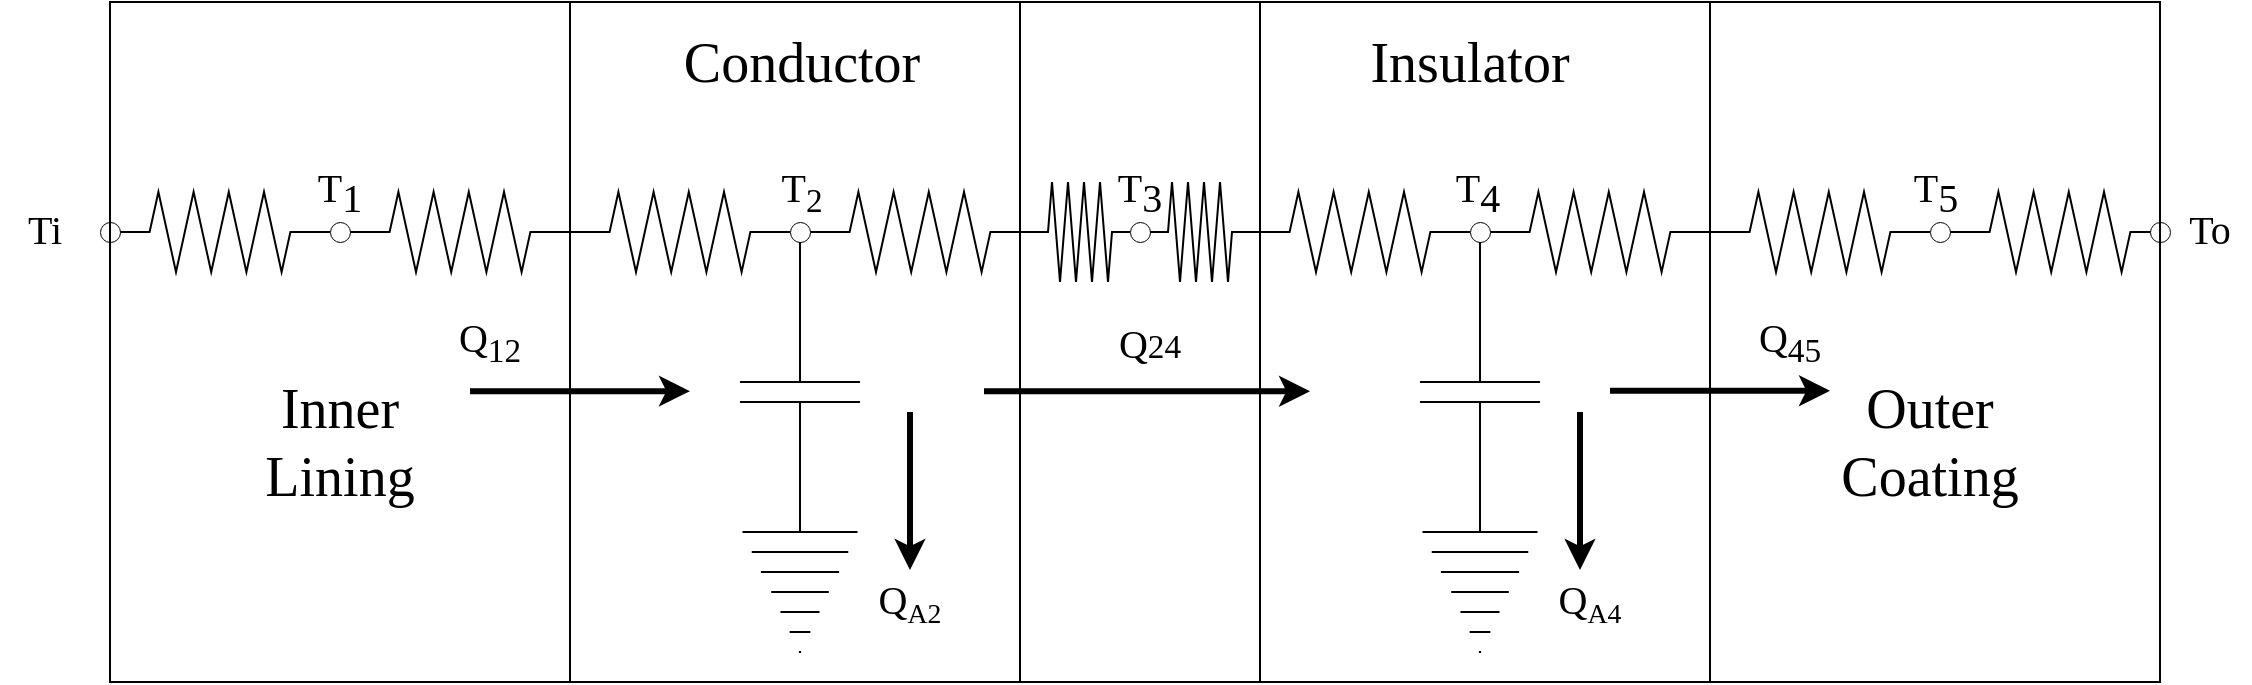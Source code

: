 <mxfile><diagram id="nthD-A39qNaL9XZ_FF9A" name="Page-1"><mxGraphModel dx="1125" dy="779" grid="1" gridSize="10" guides="1" tooltips="1" connect="1" arrows="1" fold="1" page="1" pageScale="1" pageWidth="2000" pageHeight="800" math="0" shadow="0"><root><mxCell id="0"/><mxCell id="1" parent="0"/><mxCell id="3" value="" style="pointerEvents=1;verticalLabelPosition=bottom;shadow=0;dashed=0;align=center;html=1;verticalAlign=top;shape=mxgraph.electrical.resistors.resistor_2;" parent="1" vertex="1"><mxGeometry x="240" y="260" width="110" height="40" as="geometry"/></mxCell><mxCell id="5" value="" style="shape=ellipse;html=1;sketch=0;strokeWidth=0.5;" parent="1" vertex="1"><mxGeometry x="230" y="275" width="10" height="10" as="geometry"/></mxCell><mxCell id="6" value="" style="pointerEvents=1;verticalLabelPosition=bottom;shadow=0;dashed=0;align=center;html=1;verticalAlign=top;shape=mxgraph.electrical.resistors.resistor_2;" parent="1" vertex="1"><mxGeometry x="120" y="260" width="110" height="40" as="geometry"/></mxCell><mxCell id="7" value="" style="pointerEvents=1;verticalLabelPosition=bottom;shadow=0;dashed=0;align=center;html=1;verticalAlign=top;shape=mxgraph.electrical.resistors.resistor_2;" parent="1" vertex="1"><mxGeometry x="350" y="260" width="110" height="40" as="geometry"/></mxCell><mxCell id="8" value="" style="pointerEvents=1;verticalLabelPosition=bottom;shadow=0;dashed=0;align=center;html=1;verticalAlign=top;shape=mxgraph.electrical.resistors.resistor_2;" parent="1" vertex="1"><mxGeometry x="470" y="260" width="110" height="40" as="geometry"/></mxCell><mxCell id="9" value="" style="shape=ellipse;html=1;sketch=0;strokeWidth=0.5;" parent="1" vertex="1"><mxGeometry x="460" y="275" width="10" height="10" as="geometry"/></mxCell><mxCell id="10" value="" style="pointerEvents=1;verticalLabelPosition=bottom;shadow=0;dashed=0;align=center;html=1;verticalAlign=top;shape=mxgraph.electrical.resistors.resistor_2;" parent="1" vertex="1"><mxGeometry x="580" y="255" width="50" height="50" as="geometry"/></mxCell><mxCell id="12" value="" style="shape=ellipse;html=1;sketch=0;strokeWidth=0.5;" parent="1" vertex="1"><mxGeometry x="630" y="275" width="10" height="10" as="geometry"/></mxCell><mxCell id="14" value="" style="pointerEvents=1;verticalLabelPosition=bottom;shadow=0;dashed=0;align=center;html=1;verticalAlign=top;shape=mxgraph.electrical.resistors.resistor_2;" parent="1" vertex="1"><mxGeometry x="690" y="260" width="110" height="40" as="geometry"/></mxCell><mxCell id="15" value="" style="pointerEvents=1;verticalLabelPosition=bottom;shadow=0;dashed=0;align=center;html=1;verticalAlign=top;shape=mxgraph.electrical.resistors.resistor_2;" parent="1" vertex="1"><mxGeometry x="810" y="260" width="110" height="40" as="geometry"/></mxCell><mxCell id="16" value="" style="shape=ellipse;html=1;sketch=0;strokeWidth=0.5;" parent="1" vertex="1"><mxGeometry x="800" y="275" width="10" height="10" as="geometry"/></mxCell><mxCell id="17" value="" style="pointerEvents=1;verticalLabelPosition=bottom;shadow=0;dashed=0;align=center;html=1;verticalAlign=top;shape=mxgraph.electrical.resistors.resistor_2;" parent="1" vertex="1"><mxGeometry x="1040" y="260" width="110" height="40" as="geometry"/></mxCell><mxCell id="18" value="" style="shape=ellipse;html=1;sketch=0;strokeWidth=0.5;" parent="1" vertex="1"><mxGeometry x="1030" y="275" width="10" height="10" as="geometry"/></mxCell><mxCell id="19" value="" style="pointerEvents=1;verticalLabelPosition=bottom;shadow=0;dashed=0;align=center;html=1;verticalAlign=top;shape=mxgraph.electrical.resistors.resistor_2;" parent="1" vertex="1"><mxGeometry x="920" y="260" width="110" height="40" as="geometry"/></mxCell><mxCell id="20" value="" style="shape=ellipse;fillColor=default;html=1;sketch=0;strokeWidth=0.5;" parent="1" vertex="1"><mxGeometry x="115" y="275" width="10" height="10" as="geometry"/></mxCell><mxCell id="21" value="" style="shape=ellipse;html=1;sketch=0;strokeWidth=0.5;" parent="1" vertex="1"><mxGeometry x="1140" y="275" width="10" height="10" as="geometry"/></mxCell><mxCell id="26" style="edgeStyle=none;html=1;entryX=0.5;entryY=1;entryDx=0;entryDy=0;endArrow=none;endFill=0;" parent="1" source="24" target="9" edge="1"><mxGeometry relative="1" as="geometry"/></mxCell><mxCell id="24" value="" style="pointerEvents=1;verticalLabelPosition=bottom;shadow=0;dashed=0;align=center;html=1;verticalAlign=top;shape=mxgraph.electrical.capacitors.capacitor_1;strokeWidth=1;rotation=-90;" parent="1" vertex="1"><mxGeometry x="415" y="330" width="100" height="60" as="geometry"/></mxCell><mxCell id="28" value="" style="edgeStyle=none;html=1;endArrow=none;endFill=0;" parent="1" source="27" target="16" edge="1"><mxGeometry relative="1" as="geometry"/></mxCell><mxCell id="27" value="" style="pointerEvents=1;verticalLabelPosition=bottom;shadow=0;dashed=0;align=center;html=1;verticalAlign=top;shape=mxgraph.electrical.capacitors.capacitor_1;strokeWidth=1;rotation=-90;" parent="1" vertex="1"><mxGeometry x="755" y="330" width="100" height="60" as="geometry"/></mxCell><mxCell id="55" value="" style="pointerEvents=1;verticalLabelPosition=bottom;shadow=0;dashed=0;align=center;html=1;verticalAlign=top;shape=mxgraph.electrical.signal_sources.protective_earth;strokeWidth=1;" parent="1" vertex="1"><mxGeometry x="436.25" y="410" width="57.5" height="80" as="geometry"/></mxCell><mxCell id="56" value="" style="pointerEvents=1;verticalLabelPosition=bottom;shadow=0;dashed=0;align=center;html=1;verticalAlign=top;shape=mxgraph.electrical.signal_sources.protective_earth;strokeWidth=1;" parent="1" vertex="1"><mxGeometry x="776.25" y="410" width="57.5" height="80" as="geometry"/></mxCell><mxCell id="57" value="" style="pointerEvents=1;verticalLabelPosition=bottom;shadow=0;dashed=0;align=center;html=1;verticalAlign=top;shape=mxgraph.electrical.resistors.resistor_2;" parent="1" vertex="1"><mxGeometry x="640" y="255" width="50" height="50" as="geometry"/></mxCell><mxCell id="59" value="" style="rounded=0;whiteSpace=wrap;html=1;strokeWidth=1;fillColor=none;movable=1;" parent="1" vertex="1"><mxGeometry x="120" y="165" width="230" height="340" as="geometry"/></mxCell><mxCell id="61" value="" style="rounded=0;whiteSpace=wrap;html=1;strokeWidth=1;fillColor=none;" parent="1" vertex="1"><mxGeometry x="350" y="165" width="225" height="340" as="geometry"/></mxCell><mxCell id="62" value="" style="rounded=0;whiteSpace=wrap;html=1;strokeWidth=1;fillColor=none;" parent="1" vertex="1"><mxGeometry x="575" y="165" width="120" height="340" as="geometry"/></mxCell><mxCell id="63" value="" style="rounded=0;whiteSpace=wrap;html=1;strokeWidth=1;fillColor=none;movable=1;resizable=1;rotatable=1;deletable=1;editable=1;connectable=1;" parent="1" vertex="1"><mxGeometry x="695" y="165" width="225" height="340" as="geometry"/></mxCell><mxCell id="64" value="" style="rounded=0;whiteSpace=wrap;html=1;strokeWidth=1;fillColor=none;shadow=0;glass=1;" parent="1" vertex="1"><mxGeometry x="920" y="165" width="225" height="340" as="geometry"/></mxCell><mxCell id="65" value="Ti" style="text;html=1;strokeColor=none;fillColor=none;align=center;verticalAlign=middle;whiteSpace=wrap;rounded=0;shadow=0;glass=1;strokeWidth=1;fontSize=20;fontFamily=Times New Roman;" parent="1" vertex="1"><mxGeometry x="65" y="265" width="45" height="25" as="geometry"/></mxCell><mxCell id="66" value="T&lt;sub style=&quot;font-size: 20px;&quot;&gt;1&lt;/sub&gt;" style="text;html=1;strokeColor=none;fillColor=none;align=center;verticalAlign=middle;whiteSpace=wrap;rounded=0;shadow=0;glass=1;strokeWidth=1;fontSize=20;fontFamily=Times New Roman;" parent="1" vertex="1"><mxGeometry x="205" y="245" width="60" height="30" as="geometry"/></mxCell><mxCell id="67" value="T&lt;sub&gt;2&lt;/sub&gt;&lt;span style=&quot;font-size: 20px;&quot;&gt;&lt;br style=&quot;font-size: 20px;&quot;&gt;&lt;/span&gt;" style="text;html=1;strokeColor=none;fillColor=none;align=center;verticalAlign=middle;whiteSpace=wrap;rounded=0;shadow=0;glass=1;strokeWidth=1;fontSize=20;fontFamily=Times New Roman;" parent="1" vertex="1"><mxGeometry x="436.25" y="245" width="60" height="30" as="geometry"/></mxCell><mxCell id="68" value="T&lt;sub style=&quot;font-size: 20px;&quot;&gt;3&lt;/sub&gt;&lt;span style=&quot;font-size: 20px;&quot;&gt;&lt;br style=&quot;font-size: 20px;&quot;&gt;&lt;/span&gt;" style="text;html=1;strokeColor=none;fillColor=none;align=center;verticalAlign=middle;whiteSpace=wrap;rounded=0;shadow=0;glass=1;strokeWidth=1;fontSize=20;fontFamily=Times New Roman;" parent="1" vertex="1"><mxGeometry x="605" y="245" width="60" height="30" as="geometry"/></mxCell><mxCell id="69" value="T&lt;sub style=&quot;font-size: 20px;&quot;&gt;4&lt;/sub&gt;&lt;span style=&quot;font-size: 20px;&quot;&gt;&lt;br style=&quot;font-size: 20px;&quot;&gt;&lt;/span&gt;" style="text;html=1;strokeColor=none;fillColor=none;align=center;verticalAlign=middle;whiteSpace=wrap;rounded=0;shadow=0;glass=1;strokeWidth=1;fontSize=20;fontFamily=Times New Roman;" parent="1" vertex="1"><mxGeometry x="773.75" y="245" width="60" height="30" as="geometry"/></mxCell><mxCell id="70" value="T&lt;sub style=&quot;font-size: 20px;&quot;&gt;5&lt;/sub&gt;&lt;span style=&quot;font-size: 20px;&quot;&gt;&lt;br style=&quot;font-size: 20px;&quot;&gt;&lt;/span&gt;" style="text;html=1;strokeColor=none;fillColor=none;align=center;verticalAlign=middle;whiteSpace=wrap;rounded=0;shadow=0;glass=1;strokeWidth=1;fontSize=20;fontFamily=Times New Roman;" parent="1" vertex="1"><mxGeometry x="1002.5" y="245" width="60" height="30" as="geometry"/></mxCell><mxCell id="71" value="T&lt;span style=&quot;font-size: 20px;&quot;&gt;o&lt;br style=&quot;font-size: 20px;&quot;&gt;&lt;/span&gt;" style="text;html=1;strokeColor=none;fillColor=none;align=center;verticalAlign=middle;whiteSpace=wrap;rounded=0;shadow=0;glass=1;strokeWidth=1;fontSize=20;fontFamily=Times New Roman;" parent="1" vertex="1"><mxGeometry x="1150" y="262.5" width="40" height="30" as="geometry"/></mxCell><mxCell id="73" value="Inner&lt;br&gt;Lining" style="text;html=1;strokeColor=none;fillColor=none;align=center;verticalAlign=middle;whiteSpace=wrap;rounded=0;shadow=0;glass=1;strokeWidth=1;fontFamily=Times New Roman;fontSize=28;" parent="1" vertex="1"><mxGeometry x="205" y="370" width="60" height="30" as="geometry"/></mxCell><mxCell id="74" value="Conductor" style="text;html=1;strokeColor=none;fillColor=none;align=center;verticalAlign=middle;whiteSpace=wrap;rounded=0;shadow=0;glass=1;strokeWidth=1;fontFamily=Times New Roman;fontSize=28;" parent="1" vertex="1"><mxGeometry x="436.25" y="180" width="60" height="30" as="geometry"/></mxCell><mxCell id="75" value="Insulator" style="text;html=1;strokeColor=none;fillColor=none;align=center;verticalAlign=middle;whiteSpace=wrap;rounded=0;shadow=0;glass=1;strokeWidth=1;fontFamily=Times New Roman;fontSize=28;" parent="1" vertex="1"><mxGeometry x="770" y="180" width="60" height="30" as="geometry"/></mxCell><mxCell id="76" value="Outer&lt;br&gt;Coating" style="text;html=1;strokeColor=none;fillColor=none;align=center;verticalAlign=middle;whiteSpace=wrap;rounded=0;shadow=0;glass=1;strokeWidth=1;fontFamily=Times New Roman;fontSize=28;" parent="1" vertex="1"><mxGeometry x="1000" y="370" width="60" height="30" as="geometry"/></mxCell><mxCell id="78" value="" style="endArrow=classic;html=1;fontFamily=Times New Roman;fontSize=20;endFill=1;startFill=0;strokeWidth=3;bendable=0;editable=1;movable=1;resizable=1;rotatable=1;deletable=1;connectable=1;anchorPointDirection=0;" parent="1" edge="1"><mxGeometry width="50" height="50" relative="1" as="geometry"><mxPoint x="300" y="359.58" as="sourcePoint"/><mxPoint x="410" y="359.58" as="targetPoint"/><Array as="points"><mxPoint x="350" y="359.58"/><mxPoint x="380" y="359.58"/></Array></mxGeometry></mxCell><mxCell id="81" value="" style="endArrow=classic;html=1;fontFamily=Times New Roman;fontSize=20;endFill=1;startFill=0;strokeWidth=3;bendable=1;editable=1;movable=1;resizable=1;rotatable=1;deletable=1;connectable=1;anchorPointDirection=0;" parent="1" edge="1"><mxGeometry width="50" height="50" relative="1" as="geometry"><mxPoint x="520" y="370" as="sourcePoint"/><mxPoint x="520" y="449" as="targetPoint"/><Array as="points"><mxPoint x="520" y="390"/><mxPoint x="520" y="400"/></Array></mxGeometry></mxCell><mxCell id="82" value="" style="endArrow=classic;html=1;fontFamily=Times New Roman;fontSize=20;endFill=1;startFill=1;strokeWidth=3;bendable=0;editable=1;movable=1;resizable=1;rotatable=1;deletable=1;connectable=1;anchorPointDirection=0;" parent="1" edge="1"><mxGeometry width="50" height="50" relative="1" as="geometry"><mxPoint x="855.0" y="370.0" as="sourcePoint"/><mxPoint x="855.0" y="449.0" as="targetPoint"/><Array as="points"><mxPoint x="855.0" y="390"/><mxPoint x="855.0" y="400"/></Array></mxGeometry></mxCell><mxCell id="83" value="" style="endArrow=classic;html=1;fontFamily=Times New Roman;fontSize=20;endFill=1;startFill=0;strokeWidth=3;bendable=0;editable=1;movable=1;resizable=1;rotatable=1;deletable=1;connectable=1;anchorPointDirection=0;" parent="1" edge="1"><mxGeometry width="50" height="50" relative="1" as="geometry"><mxPoint x="557" y="359.66" as="sourcePoint"/><mxPoint x="720" y="359.66" as="targetPoint"/><Array as="points"><mxPoint x="630" y="359.66"/><mxPoint x="660" y="359.66"/></Array></mxGeometry></mxCell><mxCell id="84" value="" style="endArrow=classic;html=1;fontFamily=Times New Roman;fontSize=20;endFill=1;startFill=0;strokeWidth=3;bendable=0;editable=1;movable=1;resizable=1;rotatable=1;deletable=1;connectable=1;anchorPointDirection=0;" parent="1" edge="1"><mxGeometry width="50" height="50" relative="1" as="geometry"><mxPoint x="870.0" y="359.41" as="sourcePoint"/><mxPoint x="980.0" y="359.41" as="targetPoint"/><Array as="points"><mxPoint x="920" y="359.41"/><mxPoint x="950" y="359.41"/></Array></mxGeometry></mxCell><mxCell id="86" value="Q&lt;sub&gt;12&lt;/sub&gt;" style="text;html=1;strokeColor=none;fillColor=none;align=center;verticalAlign=middle;whiteSpace=wrap;rounded=0;shadow=0;glass=1;strokeWidth=1;fontFamily=Times New Roman;fontSize=20;" parent="1" vertex="1"><mxGeometry x="280" y="320" width="60" height="30" as="geometry"/></mxCell><mxCell id="87" value="Q&lt;span style=&quot;font-size: 16.667px;&quot;&gt;24&lt;/span&gt;" style="text;html=1;strokeColor=none;fillColor=none;align=center;verticalAlign=middle;whiteSpace=wrap;rounded=0;shadow=0;glass=1;strokeWidth=1;fontFamily=Times New Roman;fontSize=20;" parent="1" vertex="1"><mxGeometry x="610" y="320" width="60" height="30" as="geometry"/></mxCell><mxCell id="89" value="Q&lt;sub&gt;45&lt;/sub&gt;" style="text;html=1;strokeColor=none;fillColor=none;align=center;verticalAlign=middle;whiteSpace=wrap;rounded=0;shadow=0;glass=1;strokeWidth=1;fontFamily=Times New Roman;fontSize=20;" parent="1" vertex="1"><mxGeometry x="930" y="320" width="60" height="30" as="geometry"/></mxCell><mxCell id="90" value="Q&lt;span style=&quot;font-size: 16.667px;&quot;&gt;&lt;sub&gt;A2&lt;/sub&gt;&lt;/span&gt;" style="text;html=1;strokeColor=none;fillColor=none;align=center;verticalAlign=middle;whiteSpace=wrap;rounded=0;shadow=0;glass=1;strokeWidth=1;fontFamily=Times New Roman;fontSize=20;" parent="1" vertex="1"><mxGeometry x="490" y="450" width="60" height="30" as="geometry"/></mxCell><mxCell id="91" value="Q&lt;span style=&quot;font-size: 16.667px;&quot;&gt;&lt;sub&gt;A4&lt;/sub&gt;&lt;/span&gt;" style="text;html=1;strokeColor=none;fillColor=none;align=center;verticalAlign=middle;whiteSpace=wrap;rounded=0;shadow=0;glass=1;strokeWidth=1;fontFamily=Times New Roman;fontSize=20;" parent="1" vertex="1"><mxGeometry x="830" y="450" width="60" height="30" as="geometry"/></mxCell></root></mxGraphModel></diagram></mxfile>